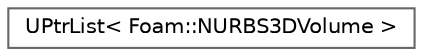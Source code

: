 digraph "Graphical Class Hierarchy"
{
 // LATEX_PDF_SIZE
  bgcolor="transparent";
  edge [fontname=Helvetica,fontsize=10,labelfontname=Helvetica,labelfontsize=10];
  node [fontname=Helvetica,fontsize=10,shape=box,height=0.2,width=0.4];
  rankdir="LR";
  Node0 [id="Node000000",label="UPtrList\< Foam::NURBS3DVolume \>",height=0.2,width=0.4,color="grey40", fillcolor="white", style="filled",URL="$classFoam_1_1UPtrList.html",tooltip=" "];
}
